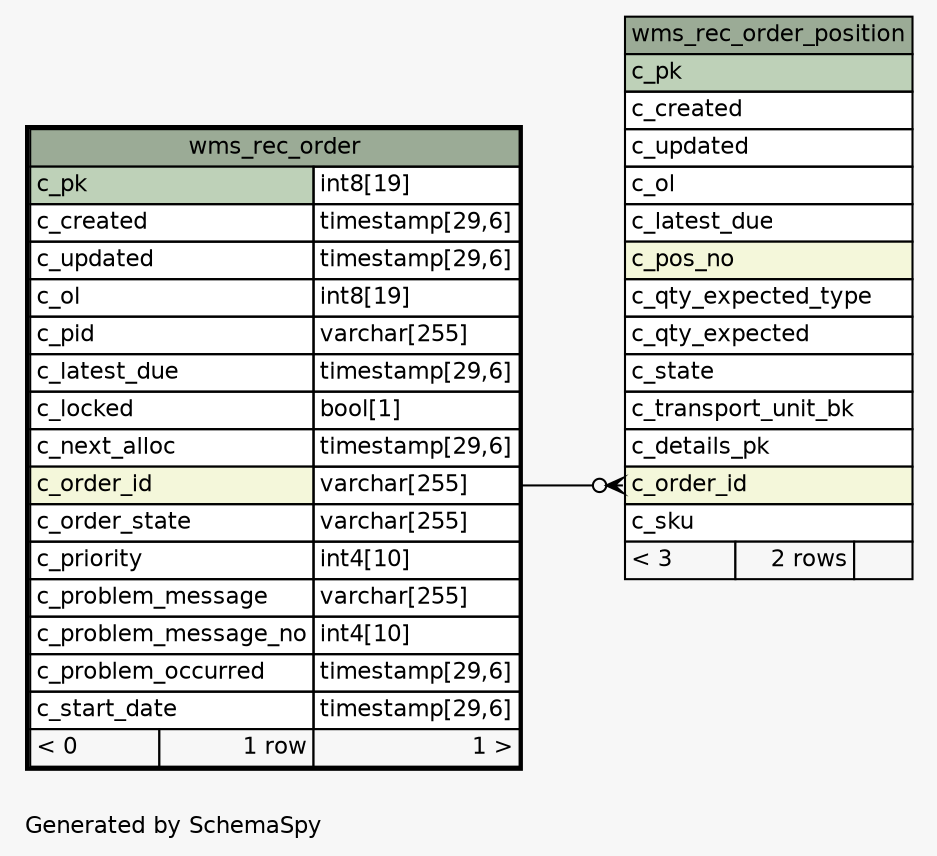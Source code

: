 // dot 2.36.0 on Linux 4.4.0-101-generic
// SchemaSpy rev Unknown
digraph "oneDegreeRelationshipsDiagram" {
  graph [
    rankdir="RL"
    bgcolor="#f7f7f7"
    label="\nGenerated by SchemaSpy"
    labeljust="l"
    nodesep="0.18"
    ranksep="0.46"
    fontname="Helvetica"
    fontsize="11"
  ];
  node [
    fontname="Helvetica"
    fontsize="11"
    shape="plaintext"
  ];
  edge [
    arrowsize="0.8"
  ];
  "wms_rec_order_position":"c_order_id":w -> "wms_rec_order":"c_order_id.type":e [arrowhead=none dir=back arrowtail=crowodot];
  "wms_rec_order" [
    label=<
    <TABLE BORDER="2" CELLBORDER="1" CELLSPACING="0" BGCOLOR="#ffffff">
      <TR><TD COLSPAN="3" BGCOLOR="#9bab96" ALIGN="CENTER">wms_rec_order</TD></TR>
      <TR><TD PORT="c_pk" COLSPAN="2" BGCOLOR="#bed1b8" ALIGN="LEFT">c_pk</TD><TD PORT="c_pk.type" ALIGN="LEFT">int8[19]</TD></TR>
      <TR><TD PORT="c_created" COLSPAN="2" ALIGN="LEFT">c_created</TD><TD PORT="c_created.type" ALIGN="LEFT">timestamp[29,6]</TD></TR>
      <TR><TD PORT="c_updated" COLSPAN="2" ALIGN="LEFT">c_updated</TD><TD PORT="c_updated.type" ALIGN="LEFT">timestamp[29,6]</TD></TR>
      <TR><TD PORT="c_ol" COLSPAN="2" ALIGN="LEFT">c_ol</TD><TD PORT="c_ol.type" ALIGN="LEFT">int8[19]</TD></TR>
      <TR><TD PORT="c_pid" COLSPAN="2" ALIGN="LEFT">c_pid</TD><TD PORT="c_pid.type" ALIGN="LEFT">varchar[255]</TD></TR>
      <TR><TD PORT="c_latest_due" COLSPAN="2" ALIGN="LEFT">c_latest_due</TD><TD PORT="c_latest_due.type" ALIGN="LEFT">timestamp[29,6]</TD></TR>
      <TR><TD PORT="c_locked" COLSPAN="2" ALIGN="LEFT">c_locked</TD><TD PORT="c_locked.type" ALIGN="LEFT">bool[1]</TD></TR>
      <TR><TD PORT="c_next_alloc" COLSPAN="2" ALIGN="LEFT">c_next_alloc</TD><TD PORT="c_next_alloc.type" ALIGN="LEFT">timestamp[29,6]</TD></TR>
      <TR><TD PORT="c_order_id" COLSPAN="2" BGCOLOR="#f4f7da" ALIGN="LEFT">c_order_id</TD><TD PORT="c_order_id.type" ALIGN="LEFT">varchar[255]</TD></TR>
      <TR><TD PORT="c_order_state" COLSPAN="2" ALIGN="LEFT">c_order_state</TD><TD PORT="c_order_state.type" ALIGN="LEFT">varchar[255]</TD></TR>
      <TR><TD PORT="c_priority" COLSPAN="2" ALIGN="LEFT">c_priority</TD><TD PORT="c_priority.type" ALIGN="LEFT">int4[10]</TD></TR>
      <TR><TD PORT="c_problem_message" COLSPAN="2" ALIGN="LEFT">c_problem_message</TD><TD PORT="c_problem_message.type" ALIGN="LEFT">varchar[255]</TD></TR>
      <TR><TD PORT="c_problem_message_no" COLSPAN="2" ALIGN="LEFT">c_problem_message_no</TD><TD PORT="c_problem_message_no.type" ALIGN="LEFT">int4[10]</TD></TR>
      <TR><TD PORT="c_problem_occurred" COLSPAN="2" ALIGN="LEFT">c_problem_occurred</TD><TD PORT="c_problem_occurred.type" ALIGN="LEFT">timestamp[29,6]</TD></TR>
      <TR><TD PORT="c_start_date" COLSPAN="2" ALIGN="LEFT">c_start_date</TD><TD PORT="c_start_date.type" ALIGN="LEFT">timestamp[29,6]</TD></TR>
      <TR><TD ALIGN="LEFT" BGCOLOR="#f7f7f7">&lt; 0</TD><TD ALIGN="RIGHT" BGCOLOR="#f7f7f7">1 row</TD><TD ALIGN="RIGHT" BGCOLOR="#f7f7f7">1 &gt;</TD></TR>
    </TABLE>>
    URL="wms_rec_order.html"
    tooltip="wms_rec_order"
  ];
  "wms_rec_order_position" [
    label=<
    <TABLE BORDER="0" CELLBORDER="1" CELLSPACING="0" BGCOLOR="#ffffff">
      <TR><TD COLSPAN="3" BGCOLOR="#9bab96" ALIGN="CENTER">wms_rec_order_position</TD></TR>
      <TR><TD PORT="c_pk" COLSPAN="3" BGCOLOR="#bed1b8" ALIGN="LEFT">c_pk</TD></TR>
      <TR><TD PORT="c_created" COLSPAN="3" ALIGN="LEFT">c_created</TD></TR>
      <TR><TD PORT="c_updated" COLSPAN="3" ALIGN="LEFT">c_updated</TD></TR>
      <TR><TD PORT="c_ol" COLSPAN="3" ALIGN="LEFT">c_ol</TD></TR>
      <TR><TD PORT="c_latest_due" COLSPAN="3" ALIGN="LEFT">c_latest_due</TD></TR>
      <TR><TD PORT="c_pos_no" COLSPAN="3" BGCOLOR="#f4f7da" ALIGN="LEFT">c_pos_no</TD></TR>
      <TR><TD PORT="c_qty_expected_type" COLSPAN="3" ALIGN="LEFT">c_qty_expected_type</TD></TR>
      <TR><TD PORT="c_qty_expected" COLSPAN="3" ALIGN="LEFT">c_qty_expected</TD></TR>
      <TR><TD PORT="c_state" COLSPAN="3" ALIGN="LEFT">c_state</TD></TR>
      <TR><TD PORT="c_transport_unit_bk" COLSPAN="3" ALIGN="LEFT">c_transport_unit_bk</TD></TR>
      <TR><TD PORT="c_details_pk" COLSPAN="3" ALIGN="LEFT">c_details_pk</TD></TR>
      <TR><TD PORT="c_order_id" COLSPAN="3" BGCOLOR="#f4f7da" ALIGN="LEFT">c_order_id</TD></TR>
      <TR><TD PORT="c_sku" COLSPAN="3" ALIGN="LEFT">c_sku</TD></TR>
      <TR><TD ALIGN="LEFT" BGCOLOR="#f7f7f7">&lt; 3</TD><TD ALIGN="RIGHT" BGCOLOR="#f7f7f7">2 rows</TD><TD ALIGN="RIGHT" BGCOLOR="#f7f7f7">  </TD></TR>
    </TABLE>>
    URL="wms_rec_order_position.html"
    tooltip="wms_rec_order_position"
  ];
}
